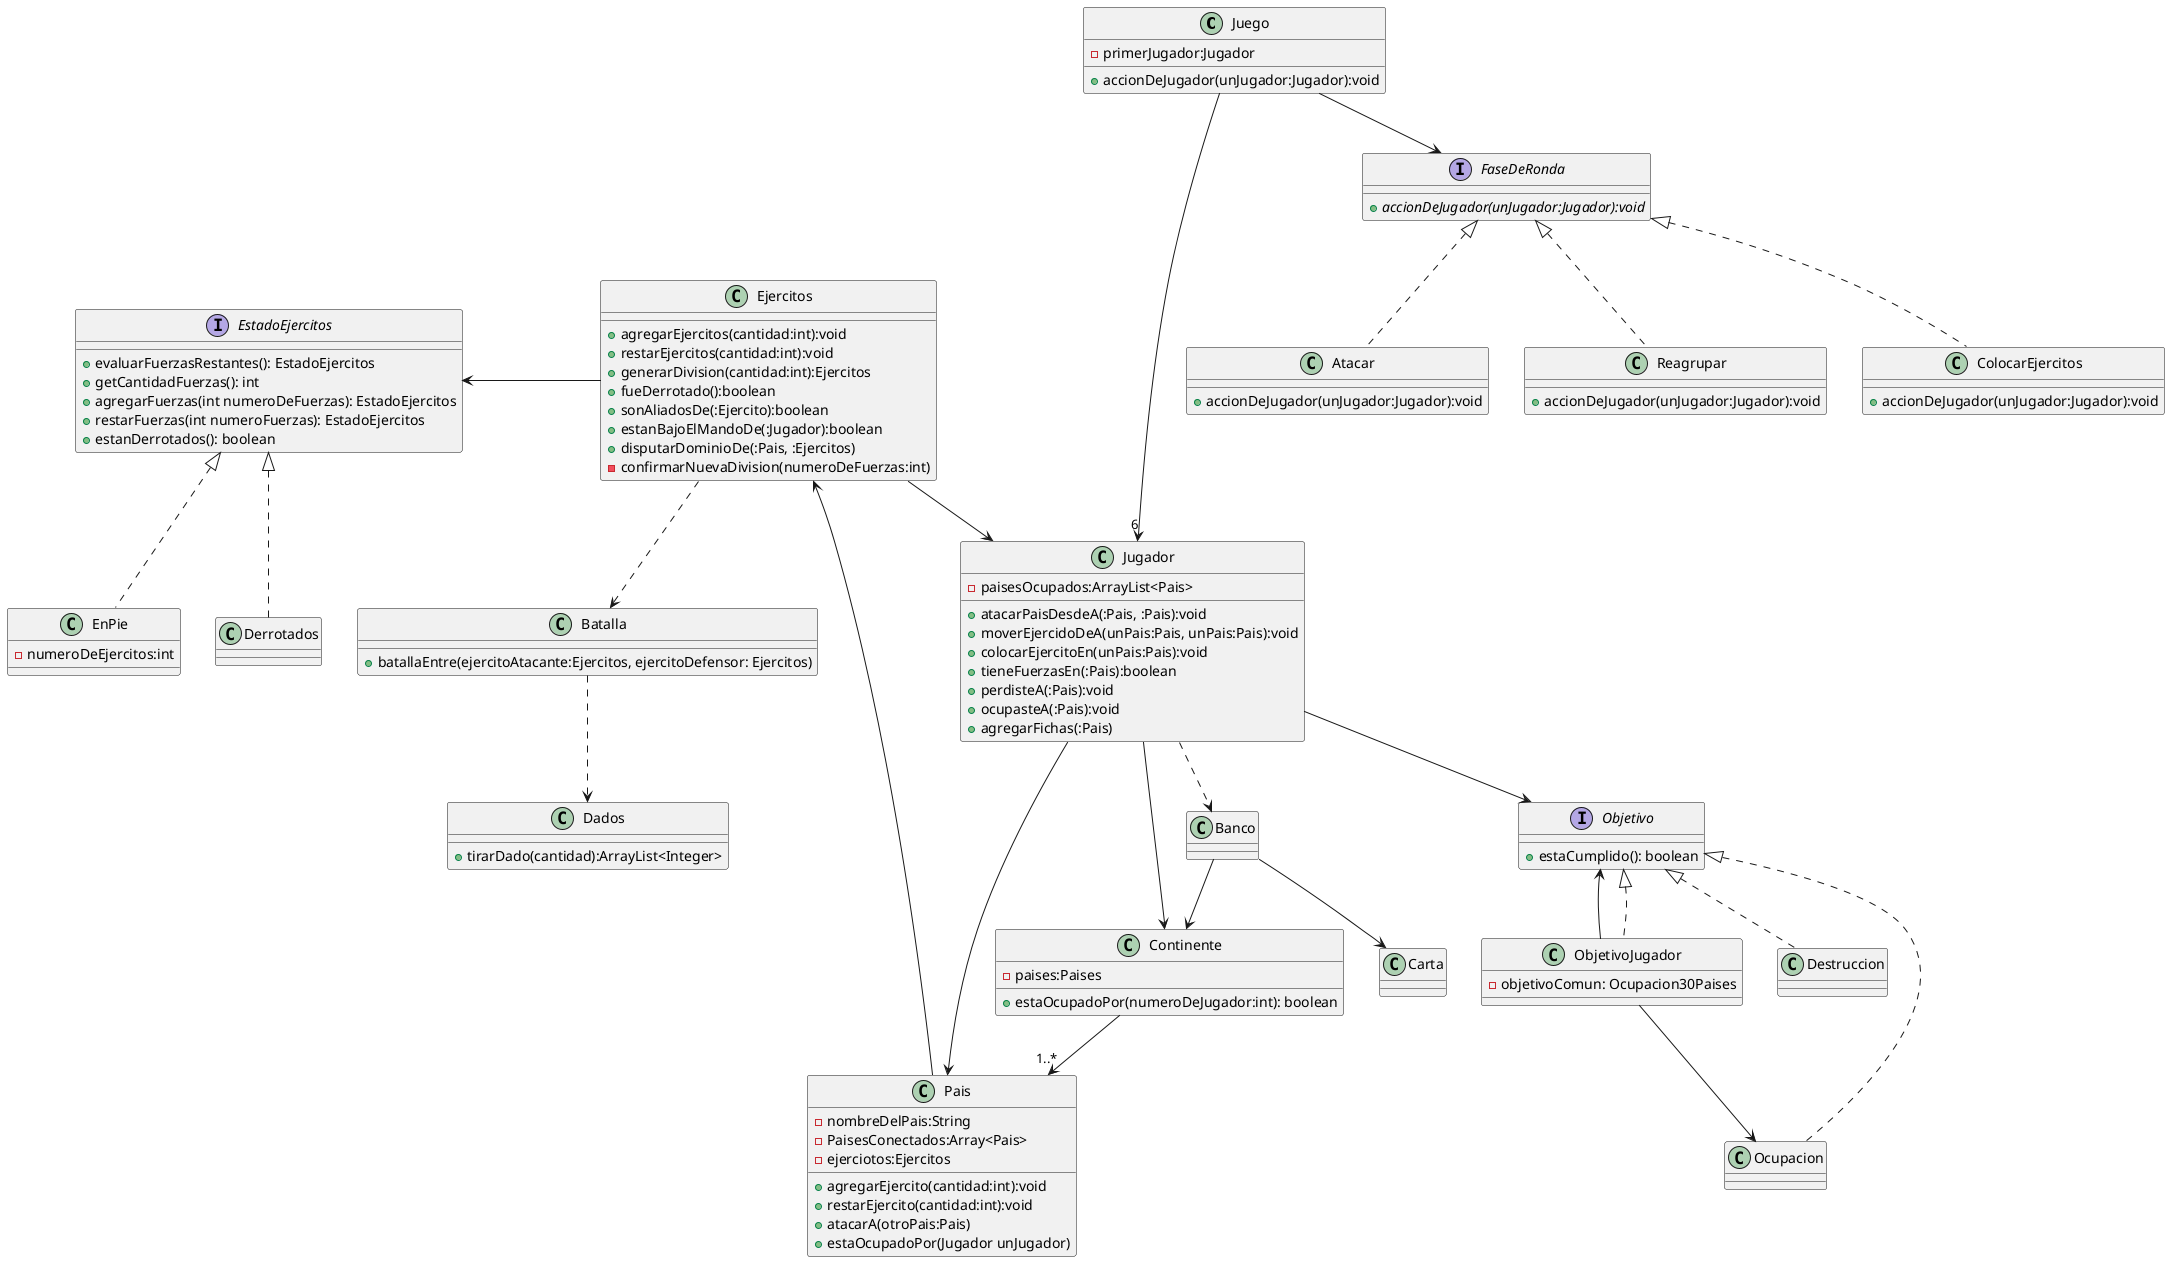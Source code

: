 @startuml
'https://plantuml.com/class-diagram

class Juego{
-primerJugador:Jugador
+accionDeJugador(unJugador:Jugador):void
}

class Jugador{
-paisesOcupados:ArrayList<Pais>
+atacarPaisDesdeA(:Pais, :Pais):void
+moverEjercidoDeA(unPais:Pais, unPais:Pais):void
+colocarEjercitoEn(unPais:Pais):void
+tieneFuerzasEn(:Pais):boolean
+perdisteA(:Pais):void
+ocupasteA(:Pais):void
+agregarFichas(:Pais)
}

class Ejercitos{
+agregarEjercitos(cantidad:int):void
+restarEjercitos(cantidad:int):void
+generarDivision(cantidad:int):Ejercitos
+fueDerrotado():boolean
+sonAliadosDe(:Ejercito):boolean
+estanBajoElMandoDe(:Jugador):boolean
+disputarDominioDe(:Pais, :Ejercitos)
-confirmarNuevaDivision(numeroDeFuerzas:int)
}

interface EstadoEjercitos{
 + evaluarFuerzasRestantes(): EstadoEjercitos
 + getCantidadFuerzas(): int
 + agregarFuerzas(int numeroDeFuerzas): EstadoEjercitos
 + restarFuerzas(int numeroFuerzas): EstadoEjercitos
 + estanDerrotados(): boolean
}

class EnPie{
-numeroDeEjercitos:int
}
class Derrotados{
}

class Pais{
-nombreDelPais:String
-PaisesConectados:Array<Pais>
-ejerciotos:Ejercitos
+agregarEjercito(cantidad:int):void
+restarEjercito(cantidad:int):void
+atacarA(otroPais:Pais)
+estaOcupadoPor(Jugador unJugador)
}


class ObjetivoJugador{
-objetivoComun: Ocupacion30Paises
}

class Dados{
+tirarDado(cantidad):ArrayList<Integer>
}

class Continente{
-paises:Paises
+ estaOcupadoPor(numeroDeJugador:int): boolean
}

interface FaseDeRonda{
+{abstract} accionDeJugador(unJugador:Jugador):void
}

interface Objetivo{
+ estaCumplido(): boolean
}


class Atacar{
+accionDeJugador(unJugador:Jugador):void
}

class Reagrupar{
+accionDeJugador(unJugador:Jugador):void
}

class ColocarEjercitos{
+accionDeJugador(unJugador:Jugador):void
}

class Batalla{
+batallaEntre(ejercitoAtacante:Ejercitos, ejercitoDefensor: Ejercitos)
}

class Banco

class Carta

Juego ---->"6" Jugador
Juego --> FaseDeRonda

FaseDeRonda <|.. Atacar
FaseDeRonda <|.. Reagrupar
FaseDeRonda <|.. ColocarEjercitos


Jugador --> Pais

Jugador --> Objetivo
Jugador --> Continente

Pais --> Ejercitos

Objetivo <|.. Ocupacion
Objetivo <|.. Destruccion
Objetivo <-- ObjetivoJugador
Objetivo <|.. ObjetivoJugador

ObjetivoJugador --> Ocupacion

Ejercitos ..> Batalla
Ejercitos -->  Jugador
EstadoEjercitos <- Ejercitos
EstadoEjercitos <|.. EnPie
EstadoEjercitos <|.. Derrotados

Batalla ..> Dados

Continente --> "1..*" Pais

Jugador ..> Banco
Banco --> Carta
Banco --> Continente

@enduml